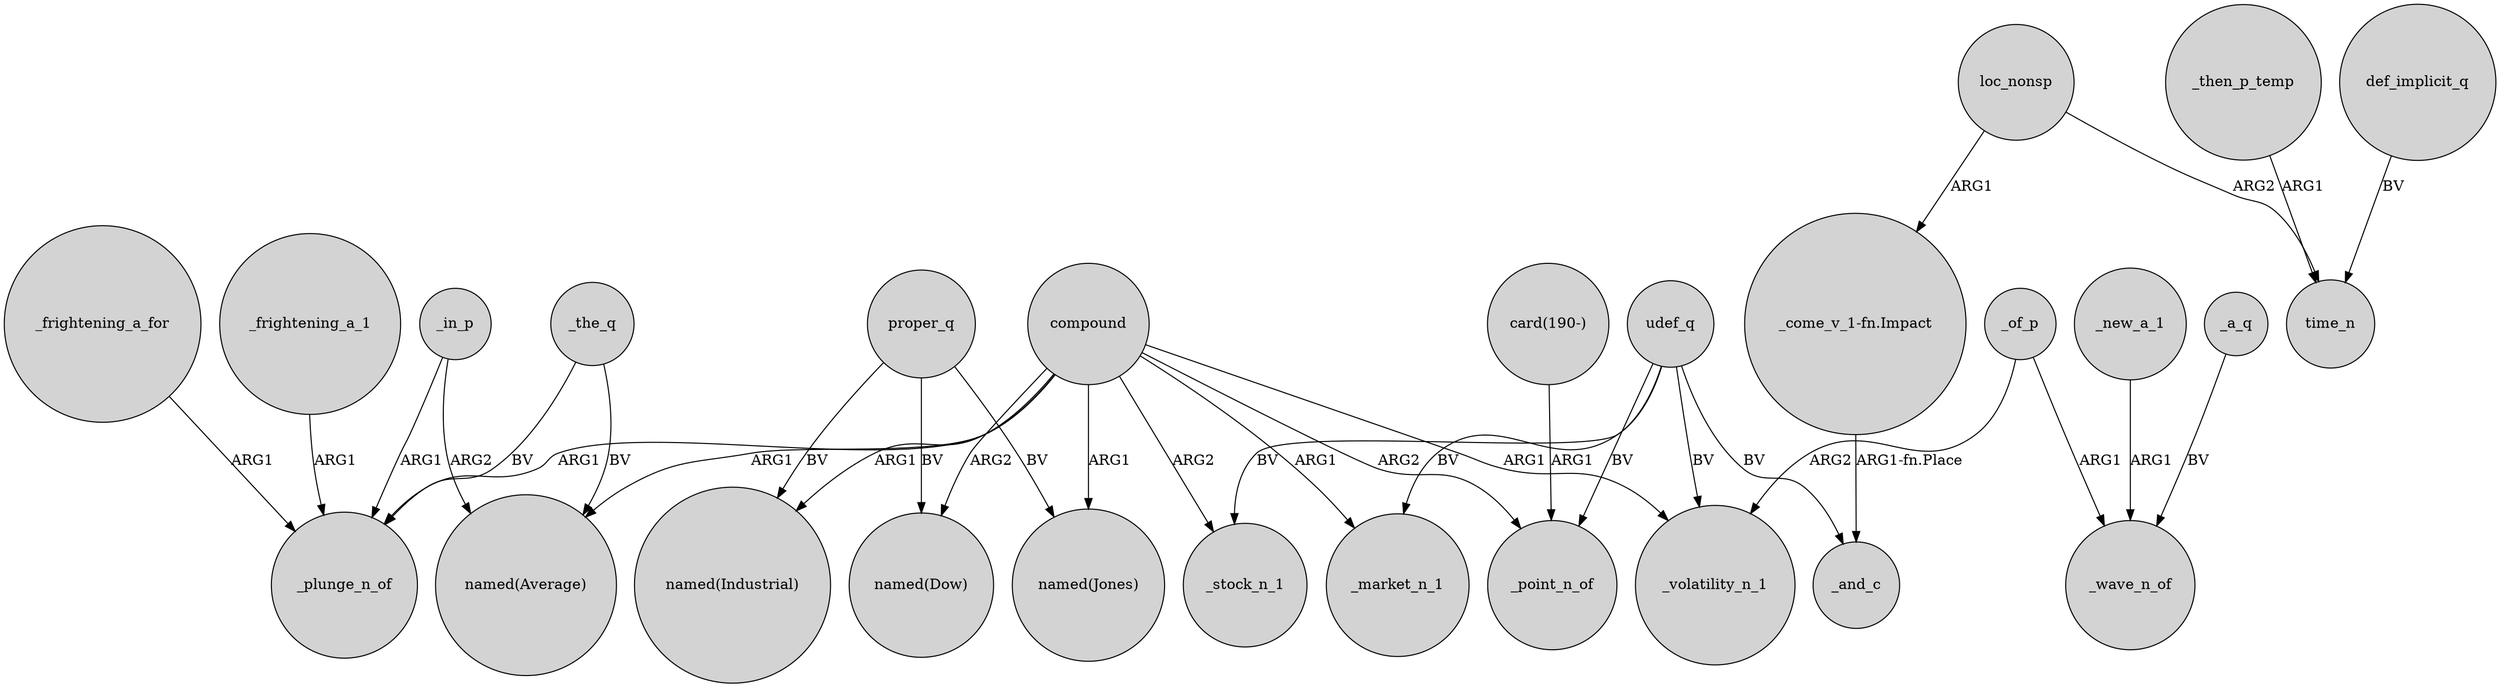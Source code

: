 digraph {
	node [shape=circle style=filled]
	udef_q -> _market_n_1 [label=BV]
	compound -> _plunge_n_of [label=ARG1]
	compound -> "named(Jones)" [label=ARG1]
	_frightening_a_for -> _plunge_n_of [label=ARG1]
	udef_q -> _volatility_n_1 [label=BV]
	compound -> _point_n_of [label=ARG2]
	_frightening_a_1 -> _plunge_n_of [label=ARG1]
	_then_p_temp -> time_n [label=ARG1]
	"card(190-)" -> _point_n_of [label=ARG1]
	udef_q -> _and_c [label=BV]
	udef_q -> _stock_n_1 [label=BV]
	proper_q -> "named(Industrial)" [label=BV]
	loc_nonsp -> "_come_v_1-fn.Impact" [label=ARG1]
	_of_p -> _wave_n_of [label=ARG1]
	compound -> _stock_n_1 [label=ARG2]
	_the_q -> "named(Average)" [label=BV]
	proper_q -> "named(Jones)" [label=BV]
	proper_q -> "named(Dow)" [label=BV]
	compound -> "named(Industrial)" [label=ARG1]
	compound -> "named(Average)" [label=ARG1]
	compound -> "named(Dow)" [label=ARG2]
	_in_p -> _plunge_n_of [label=ARG1]
	loc_nonsp -> time_n [label=ARG2]
	_a_q -> _wave_n_of [label=BV]
	_the_q -> _plunge_n_of [label=BV]
	def_implicit_q -> time_n [label=BV]
	udef_q -> _point_n_of [label=BV]
	compound -> _market_n_1 [label=ARG1]
	_in_p -> "named(Average)" [label=ARG2]
	"_come_v_1-fn.Impact" -> _and_c [label="ARG1-fn.Place"]
	_new_a_1 -> _wave_n_of [label=ARG1]
	_of_p -> _volatility_n_1 [label=ARG2]
	compound -> _volatility_n_1 [label=ARG1]
}
